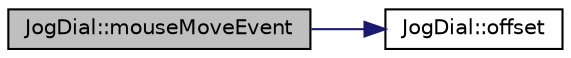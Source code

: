 digraph "JogDial::mouseMoveEvent"
{
 // INTERACTIVE_SVG=YES
  edge [fontname="Helvetica",fontsize="10",labelfontname="Helvetica",labelfontsize="10"];
  node [fontname="Helvetica",fontsize="10",shape=record];
  rankdir="LR";
  Node1 [label="JogDial::mouseMoveEvent",height=0.2,width=0.4,color="black", fillcolor="grey75", style="filled", fontcolor="black"];
  Node1 -> Node2 [color="midnightblue",fontsize="10",style="solid",fontname="Helvetica"];
  Node2 [label="JogDial::offset",height=0.2,width=0.4,color="black", fillcolor="white", style="filled",URL="$d2/d7f/class_jog_dial.html#acb64cbefcd5975559ee144dffdaf4dd1"];
}
